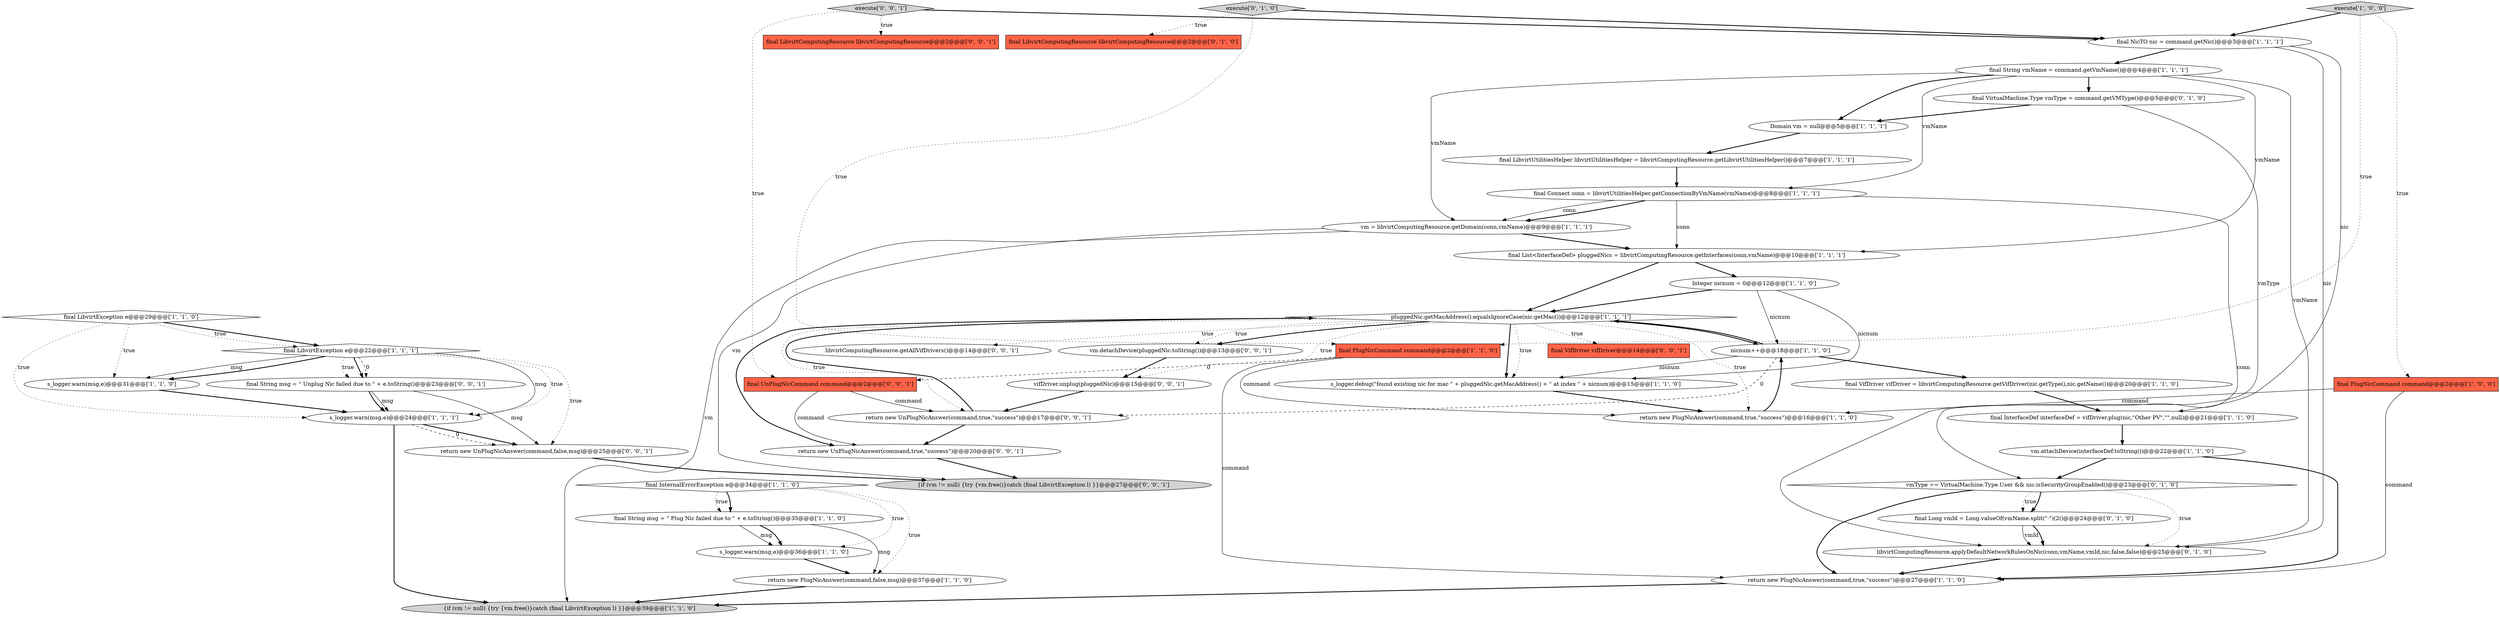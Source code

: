 digraph {
34 [style = filled, label = "final VifDriver vifDriver@@@14@@@['0', '0', '1']", fillcolor = tomato, shape = box image = "AAA0AAABBB3BBB"];
40 [style = filled, label = "vifDriver.unplug(pluggedNic)@@@15@@@['0', '0', '1']", fillcolor = white, shape = ellipse image = "AAA0AAABBB3BBB"];
15 [style = filled, label = "vm = libvirtComputingResource.getDomain(conn,vmName)@@@9@@@['1', '1', '1']", fillcolor = white, shape = ellipse image = "AAA0AAABBB1BBB"];
30 [style = filled, label = "final VirtualMachine.Type vmType = command.getVMType()@@@5@@@['0', '1', '0']", fillcolor = white, shape = ellipse image = "AAA1AAABBB2BBB"];
2 [style = filled, label = "s_logger.warn(msg,e)@@@24@@@['1', '1', '1']", fillcolor = white, shape = ellipse image = "AAA0AAABBB1BBB"];
7 [style = filled, label = "s_logger.warn(msg,e)@@@36@@@['1', '1', '0']", fillcolor = white, shape = ellipse image = "AAA0AAABBB1BBB"];
28 [style = filled, label = "execute['0', '1', '0']", fillcolor = lightgray, shape = diamond image = "AAA0AAABBB2BBB"];
16 [style = filled, label = "s_logger.warn(msg,e)@@@31@@@['1', '1', '0']", fillcolor = white, shape = ellipse image = "AAA0AAABBB1BBB"];
35 [style = filled, label = "final LibvirtComputingResource libvirtComputingResource@@@2@@@['0', '0', '1']", fillcolor = tomato, shape = box image = "AAA0AAABBB3BBB"];
18 [style = filled, label = "final List<InterfaceDef> pluggedNics = libvirtComputingResource.getInterfaces(conn,vmName)@@@10@@@['1', '1', '1']", fillcolor = white, shape = ellipse image = "AAA0AAABBB1BBB"];
26 [style = filled, label = "final LibvirtException e@@@22@@@['1', '1', '1']", fillcolor = white, shape = diamond image = "AAA0AAABBB1BBB"];
12 [style = filled, label = "return new PlugNicAnswer(command,true,\"success\")@@@27@@@['1', '1', '0']", fillcolor = white, shape = ellipse image = "AAA0AAABBB1BBB"];
4 [style = filled, label = "pluggedNic.getMacAddress().equalsIgnoreCase(nic.getMac())@@@12@@@['1', '1', '1']", fillcolor = white, shape = diamond image = "AAA0AAABBB1BBB"];
44 [style = filled, label = "final String msg = \" Unplug Nic failed due to \" + e.toString()@@@23@@@['0', '0', '1']", fillcolor = white, shape = ellipse image = "AAA0AAABBB3BBB"];
25 [style = filled, label = "final LibvirtUtilitiesHelper libvirtUtilitiesHelper = libvirtComputingResource.getLibvirtUtilitiesHelper()@@@7@@@['1', '1', '1']", fillcolor = white, shape = ellipse image = "AAA0AAABBB1BBB"];
27 [style = filled, label = "final LibvirtException e@@@29@@@['1', '1', '0']", fillcolor = white, shape = diamond image = "AAA0AAABBB1BBB"];
11 [style = filled, label = "final NicTO nic = command.getNic()@@@3@@@['1', '1', '1']", fillcolor = white, shape = ellipse image = "AAA0AAABBB1BBB"];
14 [style = filled, label = "final VifDriver vifDriver = libvirtComputingResource.getVifDriver(nic.getType(),nic.getName())@@@20@@@['1', '1', '0']", fillcolor = white, shape = ellipse image = "AAA0AAABBB1BBB"];
33 [style = filled, label = "vmType == VirtualMachine.Type.User && nic.isSecurityGroupEnabled()@@@23@@@['0', '1', '0']", fillcolor = white, shape = diamond image = "AAA1AAABBB2BBB"];
10 [style = filled, label = "execute['1', '0', '0']", fillcolor = lightgray, shape = diamond image = "AAA0AAABBB1BBB"];
24 [style = filled, label = "final Connect conn = libvirtUtilitiesHelper.getConnectionByVmName(vmName)@@@8@@@['1', '1', '1']", fillcolor = white, shape = ellipse image = "AAA0AAABBB1BBB"];
31 [style = filled, label = "libvirtComputingResource.applyDefaultNetworkRulesOnNic(conn,vmName,vmId,nic,false,false)@@@25@@@['0', '1', '0']", fillcolor = white, shape = ellipse image = "AAA1AAABBB2BBB"];
8 [style = filled, label = "nicnum++@@@18@@@['1', '1', '0']", fillcolor = white, shape = ellipse image = "AAA0AAABBB1BBB"];
21 [style = filled, label = "final InternalErrorException e@@@34@@@['1', '1', '0']", fillcolor = white, shape = diamond image = "AAA0AAABBB1BBB"];
20 [style = filled, label = "s_logger.debug(\"found existing nic for mac \" + pluggedNic.getMacAddress() + \" at index \" + nicnum)@@@15@@@['1', '1', '0']", fillcolor = white, shape = ellipse image = "AAA0AAABBB1BBB"];
32 [style = filled, label = "final Long vmId = Long.valueOf(vmName.split(\"-\")(2()@@@24@@@['0', '1', '0']", fillcolor = white, shape = ellipse image = "AAA1AAABBB2BBB"];
13 [style = filled, label = "Domain vm = null@@@5@@@['1', '1', '1']", fillcolor = white, shape = ellipse image = "AAA0AAABBB1BBB"];
17 [style = filled, label = "final PlugNicCommand command@@@2@@@['1', '1', '0']", fillcolor = tomato, shape = box image = "AAA0AAABBB1BBB"];
37 [style = filled, label = "libvirtComputingResource.getAllVifDrivers()@@@14@@@['0', '0', '1']", fillcolor = white, shape = ellipse image = "AAA0AAABBB3BBB"];
41 [style = filled, label = "return new UnPlugNicAnswer(command,true,\"success\")@@@20@@@['0', '0', '1']", fillcolor = white, shape = ellipse image = "AAA0AAABBB3BBB"];
38 [style = filled, label = "return new UnPlugNicAnswer(command,true,\"success\")@@@17@@@['0', '0', '1']", fillcolor = white, shape = ellipse image = "AAA0AAABBB3BBB"];
22 [style = filled, label = "final InterfaceDef interfaceDef = vifDriver.plug(nic,\"Other PV\",\"\",null)@@@21@@@['1', '1', '0']", fillcolor = white, shape = ellipse image = "AAA0AAABBB1BBB"];
39 [style = filled, label = "vm.detachDevice(pluggedNic.toString())@@@13@@@['0', '0', '1']", fillcolor = white, shape = ellipse image = "AAA0AAABBB3BBB"];
36 [style = filled, label = "execute['0', '0', '1']", fillcolor = lightgray, shape = diamond image = "AAA0AAABBB3BBB"];
43 [style = filled, label = "return new UnPlugNicAnswer(command,false,msg)@@@25@@@['0', '0', '1']", fillcolor = white, shape = ellipse image = "AAA0AAABBB3BBB"];
1 [style = filled, label = "{if (vm != null) {try {vm.free()}catch (final LibvirtException l) }}@@@39@@@['1', '1', '0']", fillcolor = lightgray, shape = ellipse image = "AAA0AAABBB1BBB"];
29 [style = filled, label = "final LibvirtComputingResource libvirtComputingResource@@@2@@@['0', '1', '0']", fillcolor = tomato, shape = box image = "AAA0AAABBB2BBB"];
6 [style = filled, label = "final String msg = \" Plug Nic failed due to \" + e.toString()@@@35@@@['1', '1', '0']", fillcolor = white, shape = ellipse image = "AAA0AAABBB1BBB"];
3 [style = filled, label = "return new PlugNicAnswer(command,false,msg)@@@37@@@['1', '1', '0']", fillcolor = white, shape = ellipse image = "AAA0AAABBB1BBB"];
5 [style = filled, label = "final String vmName = command.getVmName()@@@4@@@['1', '1', '1']", fillcolor = white, shape = ellipse image = "AAA0AAABBB1BBB"];
45 [style = filled, label = "{if (vm != null) {try {vm.free()}catch (final LibvirtException l) }}@@@27@@@['0', '0', '1']", fillcolor = lightgray, shape = ellipse image = "AAA0AAABBB3BBB"];
9 [style = filled, label = "vm.attachDevice(interfaceDef.toString())@@@22@@@['1', '1', '0']", fillcolor = white, shape = ellipse image = "AAA0AAABBB1BBB"];
23 [style = filled, label = "Integer nicnum = 0@@@12@@@['1', '1', '0']", fillcolor = white, shape = ellipse image = "AAA0AAABBB1BBB"];
42 [style = filled, label = "final UnPlugNicCommand command@@@2@@@['0', '0', '1']", fillcolor = tomato, shape = box image = "AAA0AAABBB3BBB"];
0 [style = filled, label = "final PlugNicCommand command@@@2@@@['1', '0', '0']", fillcolor = tomato, shape = box image = "AAA0AAABBB1BBB"];
19 [style = filled, label = "return new PlugNicAnswer(command,true,\"success\")@@@16@@@['1', '1', '0']", fillcolor = white, shape = ellipse image = "AAA0AAABBB1BBB"];
24->18 [style = solid, label="conn"];
8->14 [style = bold, label=""];
44->2 [style = solid, label="msg"];
28->17 [style = dotted, label="true"];
43->45 [style = bold, label=""];
33->32 [style = dotted, label="true"];
13->25 [style = bold, label=""];
19->8 [style = bold, label=""];
30->13 [style = bold, label=""];
12->1 [style = bold, label=""];
38->41 [style = bold, label=""];
4->8 [style = bold, label=""];
10->11 [style = bold, label=""];
33->32 [style = bold, label=""];
27->2 [style = dotted, label="true"];
33->31 [style = dotted, label="true"];
5->13 [style = bold, label=""];
3->1 [style = bold, label=""];
26->2 [style = solid, label="msg"];
5->24 [style = solid, label="vmName"];
6->7 [style = solid, label="msg"];
44->2 [style = bold, label=""];
44->43 [style = solid, label="msg"];
4->39 [style = dotted, label="true"];
17->42 [style = dashed, label="0"];
2->1 [style = bold, label=""];
21->7 [style = dotted, label="true"];
15->1 [style = solid, label="vm"];
28->11 [style = bold, label=""];
23->4 [style = bold, label=""];
33->12 [style = bold, label=""];
9->12 [style = bold, label=""];
27->16 [style = dotted, label="true"];
41->45 [style = bold, label=""];
5->15 [style = solid, label="vmName"];
26->16 [style = bold, label=""];
0->12 [style = solid, label="command"];
38->4 [style = bold, label=""];
4->38 [style = dotted, label="true"];
32->31 [style = solid, label="vmId"];
30->33 [style = solid, label="vmType"];
10->0 [style = dotted, label="true"];
22->9 [style = bold, label=""];
16->2 [style = bold, label=""];
26->44 [style = dotted, label="true"];
27->26 [style = bold, label=""];
4->19 [style = dotted, label="true"];
8->38 [style = dashed, label="0"];
23->8 [style = solid, label="nicnum"];
21->6 [style = bold, label=""];
28->29 [style = dotted, label="true"];
5->18 [style = solid, label="vmName"];
6->3 [style = solid, label="msg"];
14->22 [style = bold, label=""];
36->35 [style = dotted, label="true"];
36->42 [style = dotted, label="true"];
4->40 [style = dotted, label="true"];
2->43 [style = bold, label=""];
15->18 [style = bold, label=""];
21->3 [style = dotted, label="true"];
26->43 [style = dotted, label="true"];
17->19 [style = solid, label="command"];
31->12 [style = bold, label=""];
24->31 [style = solid, label="conn"];
4->37 [style = dotted, label="true"];
27->26 [style = dotted, label="true"];
20->19 [style = bold, label=""];
7->3 [style = bold, label=""];
17->12 [style = solid, label="command"];
26->2 [style = dotted, label="true"];
15->45 [style = solid, label="vm"];
36->11 [style = bold, label=""];
21->6 [style = dotted, label="true"];
24->15 [style = solid, label="conn"];
42->41 [style = solid, label="command"];
11->5 [style = bold, label=""];
18->23 [style = bold, label=""];
4->20 [style = dotted, label="true"];
40->38 [style = bold, label=""];
11->22 [style = solid, label="nic"];
11->31 [style = solid, label="nic"];
8->4 [style = bold, label=""];
26->16 [style = solid, label="msg"];
25->24 [style = bold, label=""];
24->15 [style = bold, label=""];
4->39 [style = bold, label=""];
4->20 [style = bold, label=""];
23->20 [style = solid, label="nicnum"];
2->43 [style = dashed, label="0"];
9->33 [style = bold, label=""];
42->38 [style = solid, label="command"];
4->41 [style = bold, label=""];
4->34 [style = dotted, label="true"];
5->30 [style = bold, label=""];
32->31 [style = bold, label=""];
0->19 [style = solid, label="command"];
39->40 [style = bold, label=""];
26->44 [style = bold, label=""];
6->7 [style = bold, label=""];
10->17 [style = dotted, label="true"];
26->44 [style = dashed, label="0"];
8->20 [style = solid, label="nicnum"];
18->4 [style = bold, label=""];
5->31 [style = solid, label="vmName"];
}
